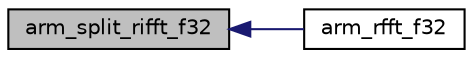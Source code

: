 digraph "arm_split_rifft_f32"
{
  edge [fontname="Helvetica",fontsize="10",labelfontname="Helvetica",labelfontsize="10"];
  node [fontname="Helvetica",fontsize="10",shape=record];
  rankdir="LR";
  Node8 [label="arm_split_rifft_f32",height=0.2,width=0.4,color="black", fillcolor="grey75", style="filled", fontcolor="black"];
  Node8 -> Node9 [dir="back",color="midnightblue",fontsize="10",style="solid",fontname="Helvetica"];
  Node9 [label="arm_rfft_f32",height=0.2,width=0.4,color="black", fillcolor="white", style="filled",URL="$group___real_f_f_t.html#ga3df1766d230532bc068fc4ed69d0fcdc",tooltip="Processing function for the floating-point RFFT/RIFFT. "];
}
